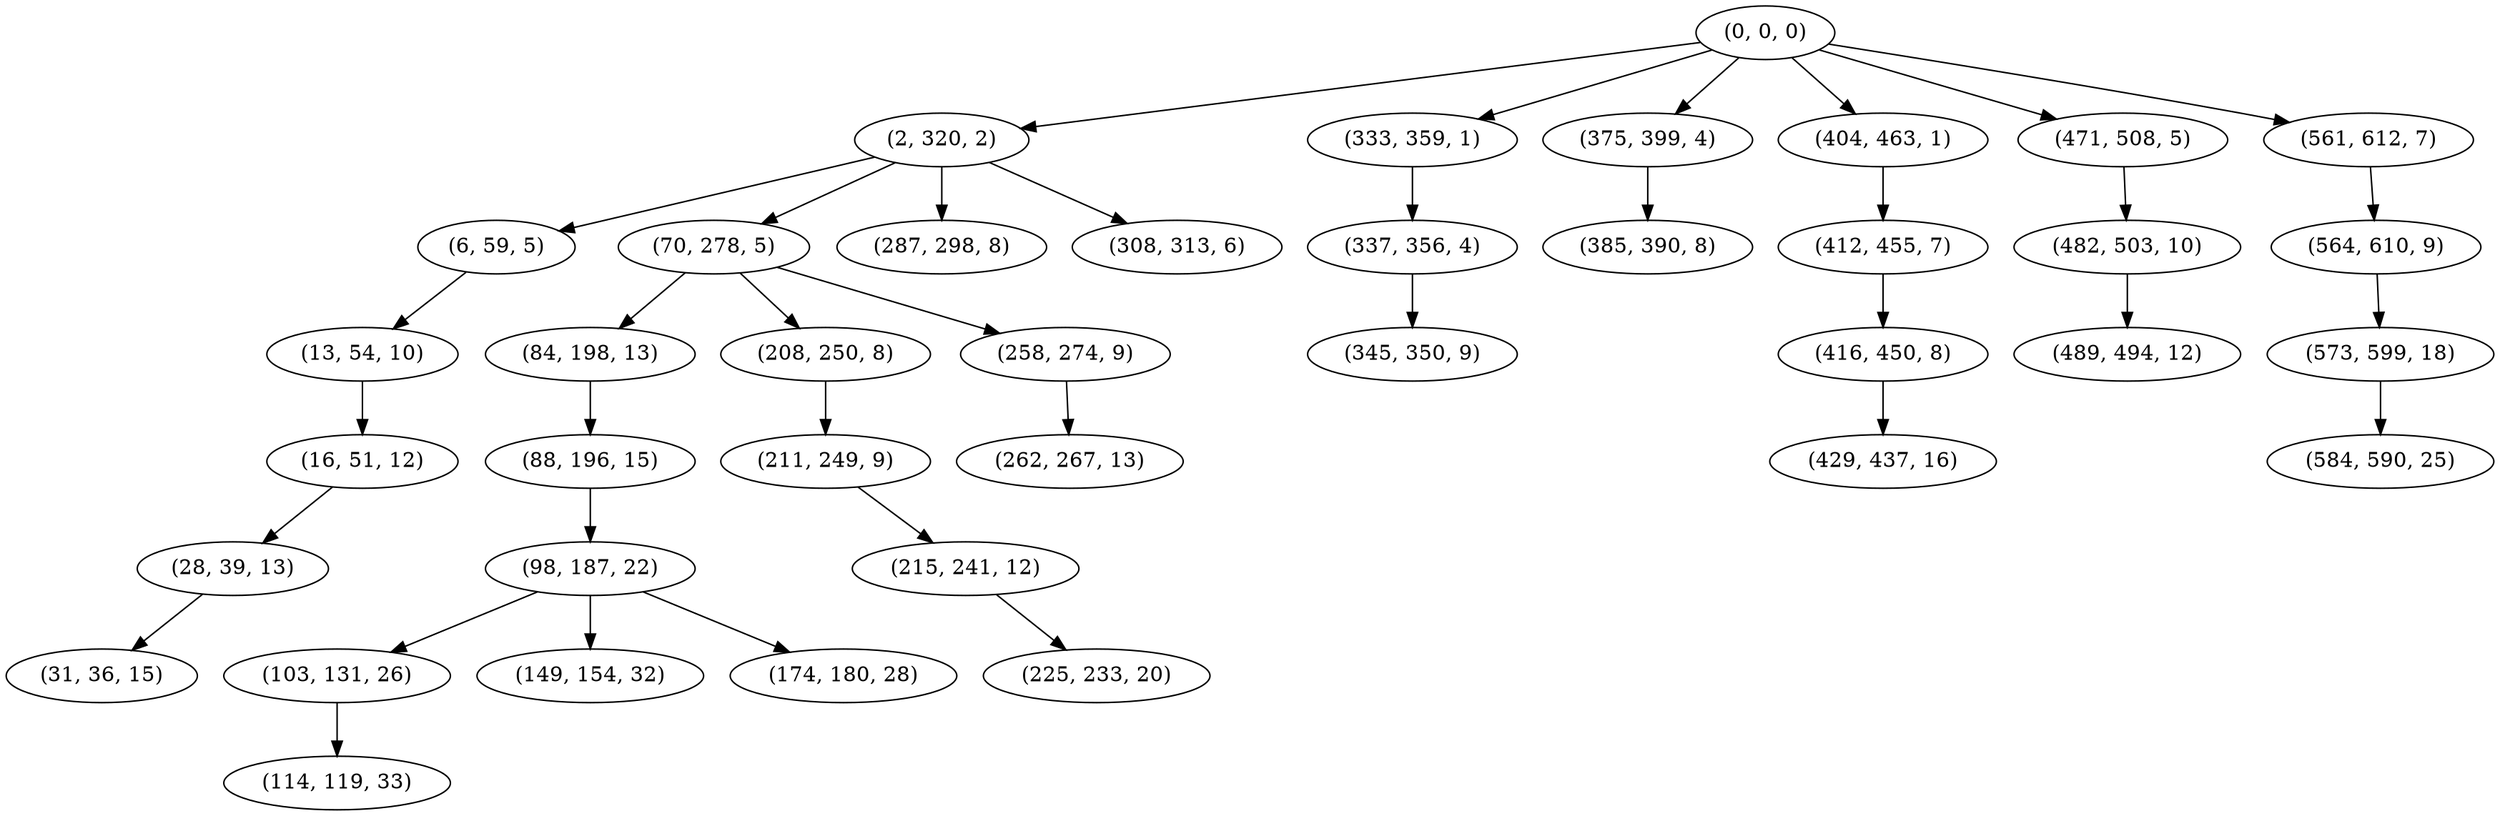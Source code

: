digraph tree {
    "(0, 0, 0)";
    "(2, 320, 2)";
    "(6, 59, 5)";
    "(13, 54, 10)";
    "(16, 51, 12)";
    "(28, 39, 13)";
    "(31, 36, 15)";
    "(70, 278, 5)";
    "(84, 198, 13)";
    "(88, 196, 15)";
    "(98, 187, 22)";
    "(103, 131, 26)";
    "(114, 119, 33)";
    "(149, 154, 32)";
    "(174, 180, 28)";
    "(208, 250, 8)";
    "(211, 249, 9)";
    "(215, 241, 12)";
    "(225, 233, 20)";
    "(258, 274, 9)";
    "(262, 267, 13)";
    "(287, 298, 8)";
    "(308, 313, 6)";
    "(333, 359, 1)";
    "(337, 356, 4)";
    "(345, 350, 9)";
    "(375, 399, 4)";
    "(385, 390, 8)";
    "(404, 463, 1)";
    "(412, 455, 7)";
    "(416, 450, 8)";
    "(429, 437, 16)";
    "(471, 508, 5)";
    "(482, 503, 10)";
    "(489, 494, 12)";
    "(561, 612, 7)";
    "(564, 610, 9)";
    "(573, 599, 18)";
    "(584, 590, 25)";
    "(0, 0, 0)" -> "(2, 320, 2)";
    "(0, 0, 0)" -> "(333, 359, 1)";
    "(0, 0, 0)" -> "(375, 399, 4)";
    "(0, 0, 0)" -> "(404, 463, 1)";
    "(0, 0, 0)" -> "(471, 508, 5)";
    "(0, 0, 0)" -> "(561, 612, 7)";
    "(2, 320, 2)" -> "(6, 59, 5)";
    "(2, 320, 2)" -> "(70, 278, 5)";
    "(2, 320, 2)" -> "(287, 298, 8)";
    "(2, 320, 2)" -> "(308, 313, 6)";
    "(6, 59, 5)" -> "(13, 54, 10)";
    "(13, 54, 10)" -> "(16, 51, 12)";
    "(16, 51, 12)" -> "(28, 39, 13)";
    "(28, 39, 13)" -> "(31, 36, 15)";
    "(70, 278, 5)" -> "(84, 198, 13)";
    "(70, 278, 5)" -> "(208, 250, 8)";
    "(70, 278, 5)" -> "(258, 274, 9)";
    "(84, 198, 13)" -> "(88, 196, 15)";
    "(88, 196, 15)" -> "(98, 187, 22)";
    "(98, 187, 22)" -> "(103, 131, 26)";
    "(98, 187, 22)" -> "(149, 154, 32)";
    "(98, 187, 22)" -> "(174, 180, 28)";
    "(103, 131, 26)" -> "(114, 119, 33)";
    "(208, 250, 8)" -> "(211, 249, 9)";
    "(211, 249, 9)" -> "(215, 241, 12)";
    "(215, 241, 12)" -> "(225, 233, 20)";
    "(258, 274, 9)" -> "(262, 267, 13)";
    "(333, 359, 1)" -> "(337, 356, 4)";
    "(337, 356, 4)" -> "(345, 350, 9)";
    "(375, 399, 4)" -> "(385, 390, 8)";
    "(404, 463, 1)" -> "(412, 455, 7)";
    "(412, 455, 7)" -> "(416, 450, 8)";
    "(416, 450, 8)" -> "(429, 437, 16)";
    "(471, 508, 5)" -> "(482, 503, 10)";
    "(482, 503, 10)" -> "(489, 494, 12)";
    "(561, 612, 7)" -> "(564, 610, 9)";
    "(564, 610, 9)" -> "(573, 599, 18)";
    "(573, 599, 18)" -> "(584, 590, 25)";
}
